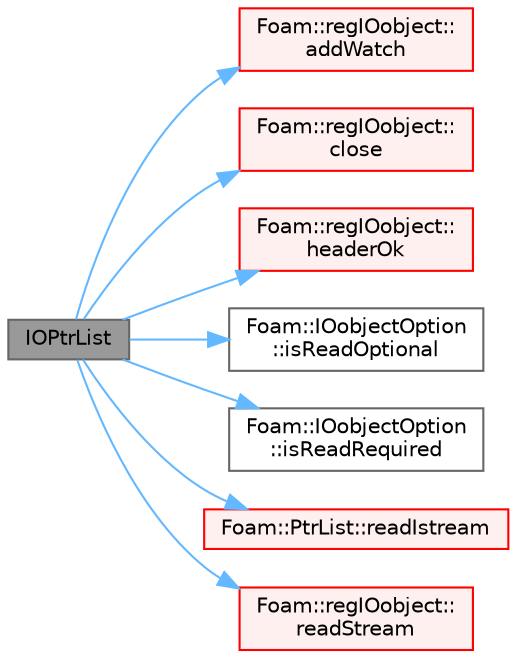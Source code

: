 digraph "IOPtrList"
{
 // LATEX_PDF_SIZE
  bgcolor="transparent";
  edge [fontname=Helvetica,fontsize=10,labelfontname=Helvetica,labelfontsize=10];
  node [fontname=Helvetica,fontsize=10,shape=box,height=0.2,width=0.4];
  rankdir="LR";
  Node1 [id="Node000001",label="IOPtrList",height=0.2,width=0.4,color="gray40", fillcolor="grey60", style="filled", fontcolor="black",tooltip=" "];
  Node1 -> Node2 [id="edge1_Node000001_Node000002",color="steelblue1",style="solid",tooltip=" "];
  Node2 [id="Node000002",label="Foam::regIOobject::\laddWatch",height=0.2,width=0.4,color="red", fillcolor="#FFF0F0", style="filled",URL="$classFoam_1_1regIOobject.html#ad7c6a5ac80b6aceabec55dba1789195c",tooltip=" "];
  Node1 -> Node30 [id="edge2_Node000001_Node000030",color="steelblue1",style="solid",tooltip=" "];
  Node30 [id="Node000030",label="Foam::regIOobject::\lclose",height=0.2,width=0.4,color="red", fillcolor="#FFF0F0", style="filled",URL="$classFoam_1_1regIOobject.html#a5ae591df94fc66ccb85cbb6565368bca",tooltip=" "];
  Node1 -> Node31 [id="edge3_Node000001_Node000031",color="steelblue1",style="solid",tooltip=" "];
  Node31 [id="Node000031",label="Foam::regIOobject::\lheaderOk",height=0.2,width=0.4,color="red", fillcolor="#FFF0F0", style="filled",URL="$classFoam_1_1regIOobject.html#a9d4879c850ce41d945ff77e788de3a23",tooltip=" "];
  Node1 -> Node32 [id="edge4_Node000001_Node000032",color="steelblue1",style="solid",tooltip=" "];
  Node32 [id="Node000032",label="Foam::IOobjectOption\l::isReadOptional",height=0.2,width=0.4,color="grey40", fillcolor="white", style="filled",URL="$classFoam_1_1IOobjectOption.html#a23f938b5985d5e7f04d6b7f3b70ff073",tooltip=" "];
  Node1 -> Node33 [id="edge5_Node000001_Node000033",color="steelblue1",style="solid",tooltip=" "];
  Node33 [id="Node000033",label="Foam::IOobjectOption\l::isReadRequired",height=0.2,width=0.4,color="grey40", fillcolor="white", style="filled",URL="$classFoam_1_1IOobjectOption.html#a2d91b81864fe718eb5b71da5ef097a00",tooltip=" "];
  Node1 -> Node34 [id="edge6_Node000001_Node000034",color="steelblue1",style="solid",tooltip=" "];
  Node34 [id="Node000034",label="Foam::PtrList::readIstream",height=0.2,width=0.4,color="red", fillcolor="#FFF0F0", style="filled",URL="$classFoam_1_1PtrList.html#abd10854d664e07f878aff6bb4699f02d",tooltip=" "];
  Node1 -> Node39 [id="edge7_Node000001_Node000039",color="steelblue1",style="solid",tooltip=" "];
  Node39 [id="Node000039",label="Foam::regIOobject::\lreadStream",height=0.2,width=0.4,color="red", fillcolor="#FFF0F0", style="filled",URL="$classFoam_1_1regIOobject.html#a96f5b90321348fc0b5888acc541891f7",tooltip=" "];
}
